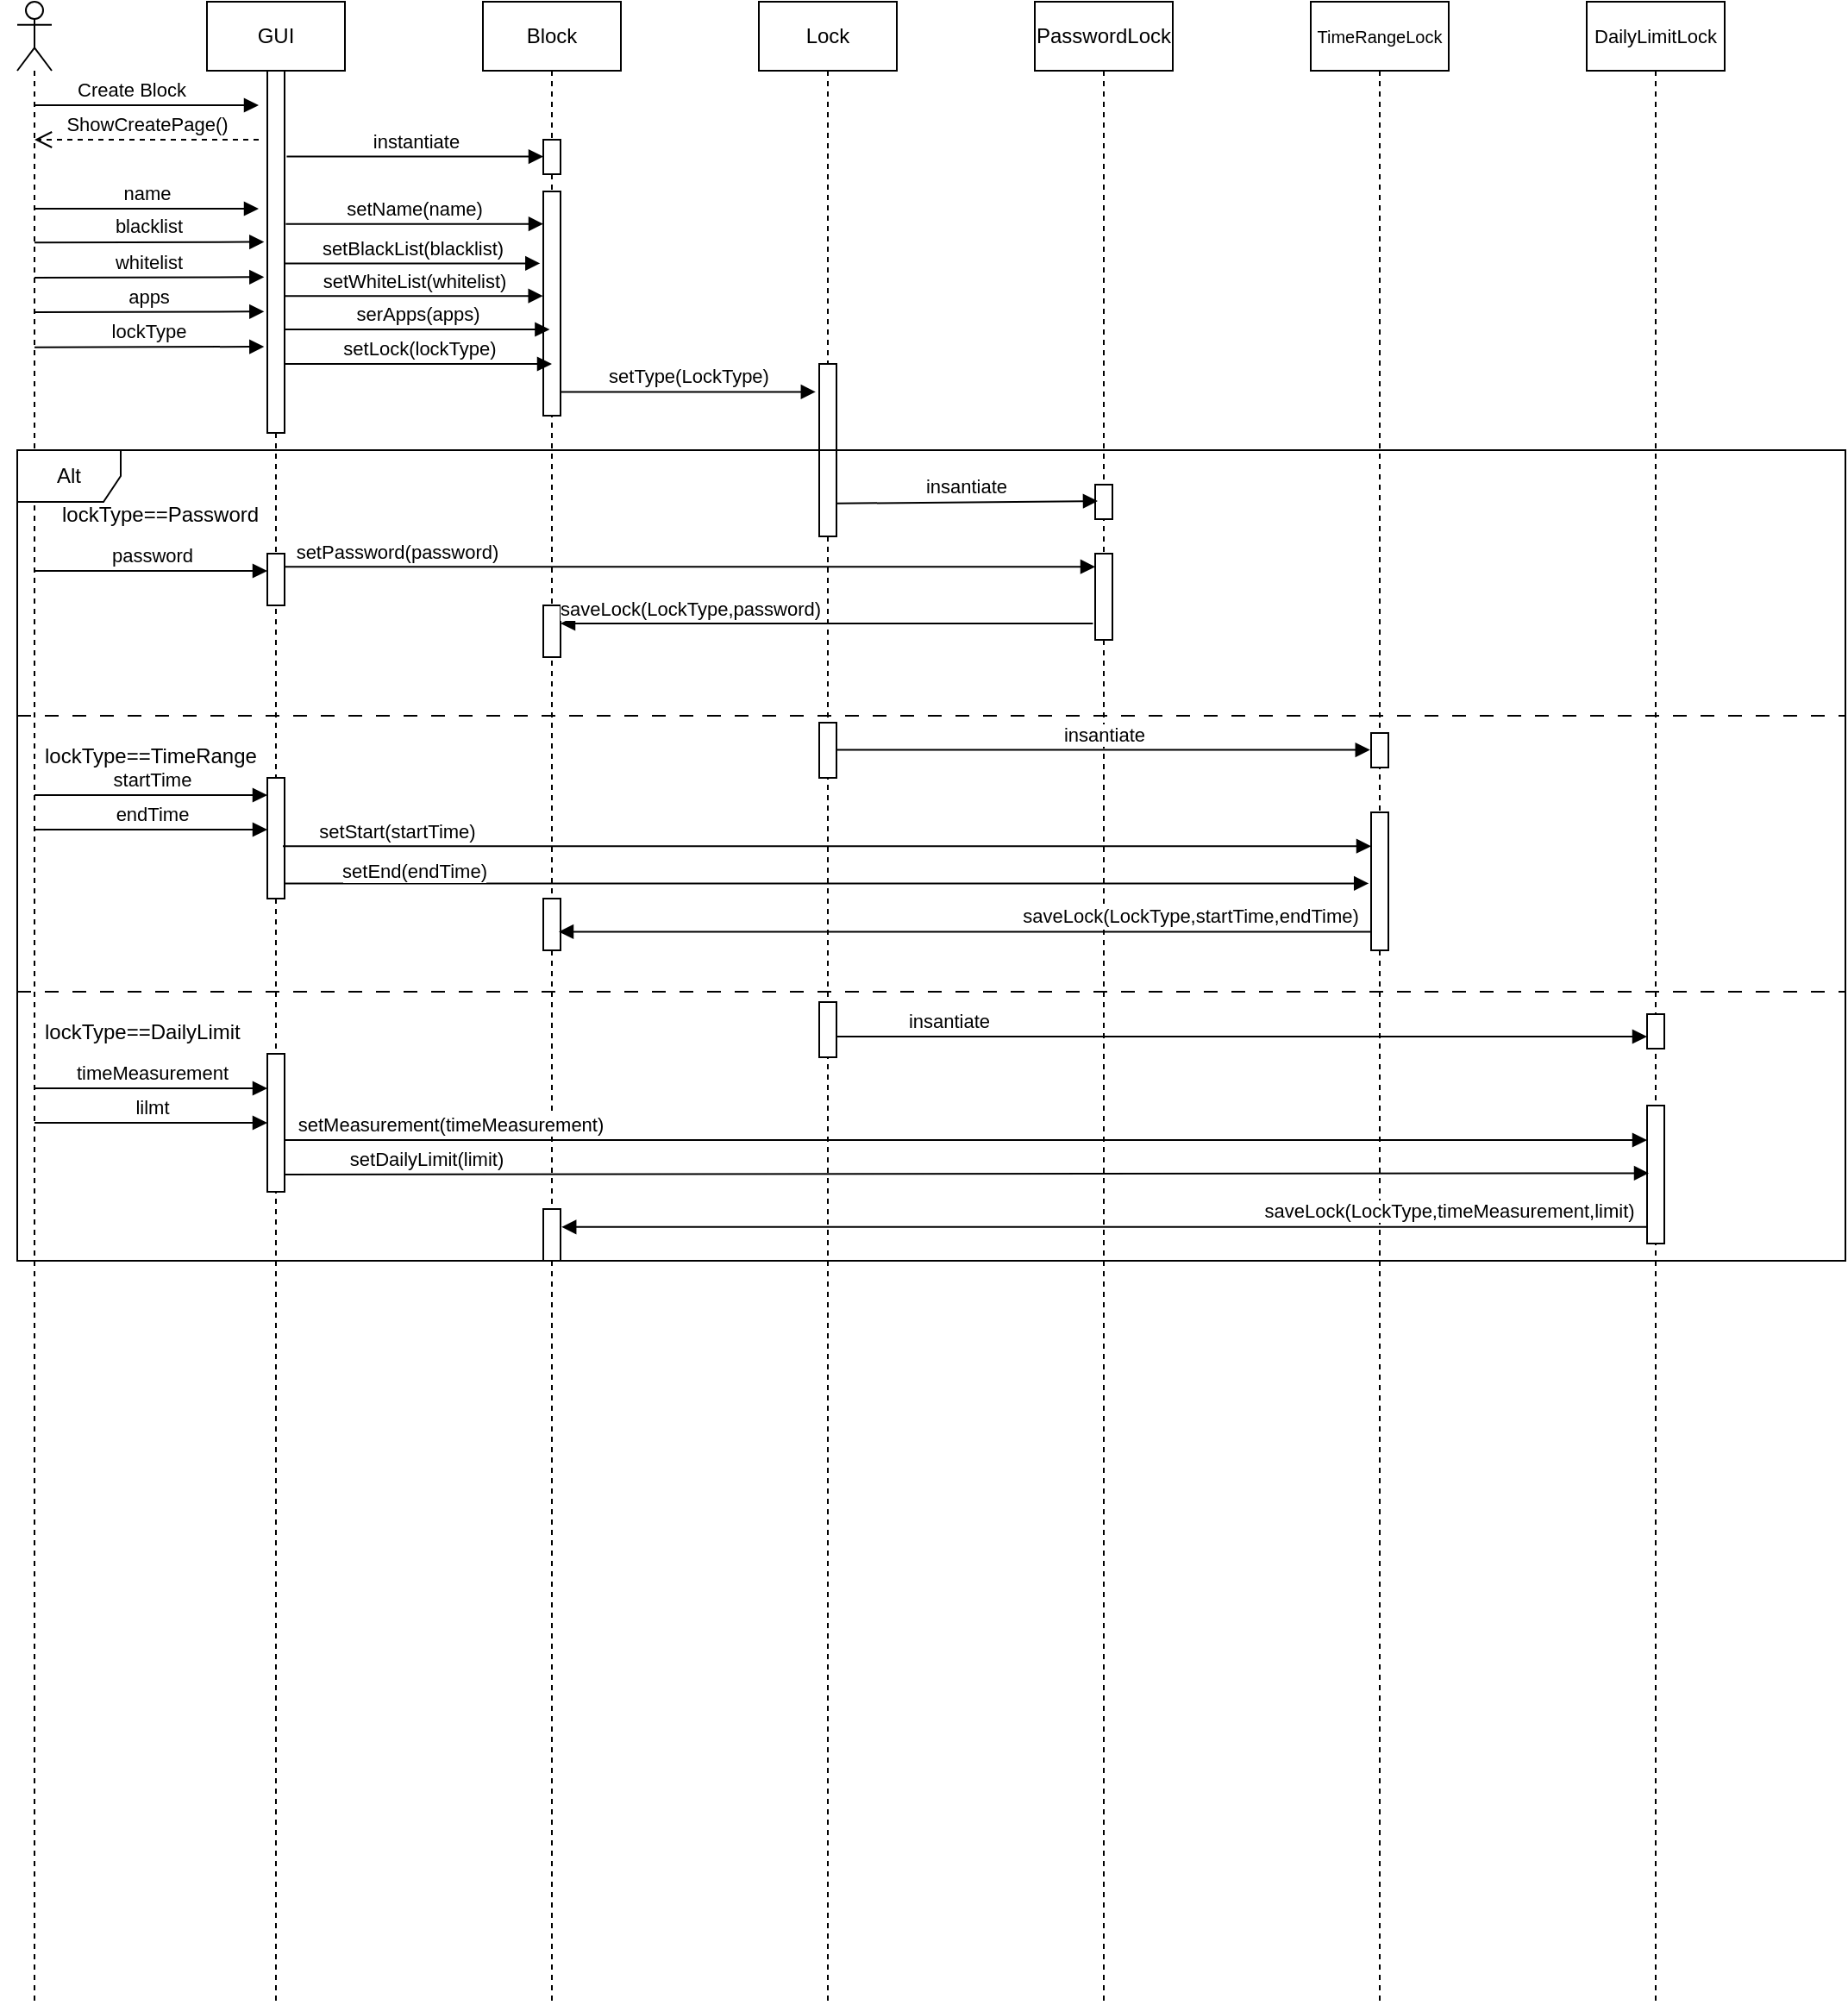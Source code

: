 <mxfile version="20.8.16" type="device"><diagram id="kgpKYQtTHZ0yAKxKKP6v" name="Page-1"><mxGraphModel dx="1050" dy="621" grid="1" gridSize="10" guides="1" tooltips="1" connect="1" arrows="1" fold="1" page="1" pageScale="1" pageWidth="850" pageHeight="1100" math="0" shadow="0"><root><mxCell id="0"/><mxCell id="1" parent="0"/><mxCell id="c8uOX6wABJy1dA_qJf4H-2" value="" style="shape=umlLifeline;participant=umlActor;perimeter=lifelinePerimeter;whiteSpace=wrap;html=1;container=1;collapsible=0;recursiveResize=0;verticalAlign=top;spacingTop=36;outlineConnect=0;" parent="1" vertex="1"><mxGeometry x="10" y="40" width="20" height="1160" as="geometry"/></mxCell><mxCell id="c8uOX6wABJy1dA_qJf4H-9" value="Create Block" style="html=1;verticalAlign=bottom;endArrow=block;rounded=0;" parent="c8uOX6wABJy1dA_qJf4H-2" edge="1"><mxGeometry x="-0.14" width="80" relative="1" as="geometry"><mxPoint x="10" y="60" as="sourcePoint"/><mxPoint x="140" y="60" as="targetPoint"/><mxPoint as="offset"/></mxGeometry></mxCell><mxCell id="c8uOX6wABJy1dA_qJf4H-19" value="ShowCreatePage()" style="html=1;verticalAlign=bottom;endArrow=open;dashed=1;endSize=8;rounded=0;" parent="c8uOX6wABJy1dA_qJf4H-2" edge="1"><mxGeometry relative="1" as="geometry"><mxPoint x="140" y="80" as="sourcePoint"/><mxPoint x="10" y="80" as="targetPoint"/></mxGeometry></mxCell><mxCell id="c8uOX6wABJy1dA_qJf4H-20" value="name" style="html=1;verticalAlign=bottom;endArrow=block;rounded=0;" parent="c8uOX6wABJy1dA_qJf4H-2" edge="1"><mxGeometry width="80" relative="1" as="geometry"><mxPoint x="10" y="120" as="sourcePoint"/><mxPoint x="140" y="120" as="targetPoint"/></mxGeometry></mxCell><mxCell id="c8uOX6wABJy1dA_qJf4H-41" value="password" style="html=1;verticalAlign=bottom;endArrow=block;rounded=0;fontSize=11;" parent="c8uOX6wABJy1dA_qJf4H-2" target="c8uOX6wABJy1dA_qJf4H-13" edge="1"><mxGeometry x="0.005" width="80" relative="1" as="geometry"><mxPoint x="10" y="330" as="sourcePoint"/><mxPoint x="90" y="330" as="targetPoint"/><mxPoint as="offset"/></mxGeometry></mxCell><mxCell id="c8uOX6wABJy1dA_qJf4H-45" value="lockType==TimeRange" style="text;strokeColor=none;fillColor=none;align=left;verticalAlign=middle;spacingTop=-1;spacingLeft=4;spacingRight=4;rotatable=0;labelPosition=right;points=[];portConstraint=eastwest;" parent="c8uOX6wABJy1dA_qJf4H-2" vertex="1"><mxGeometry x="-10" y="430" width="20" height="14" as="geometry"/></mxCell><mxCell id="c8uOX6wABJy1dA_qJf4H-3" value="GUI" style="shape=umlLifeline;perimeter=lifelinePerimeter;whiteSpace=wrap;html=1;container=1;collapsible=0;recursiveResize=0;outlineConnect=0;" parent="1" vertex="1"><mxGeometry x="120" y="40" width="80" height="1160" as="geometry"/></mxCell><mxCell id="c8uOX6wABJy1dA_qJf4H-10" value="" style="html=1;points=[];perimeter=orthogonalPerimeter;" parent="c8uOX6wABJy1dA_qJf4H-3" vertex="1"><mxGeometry x="35" y="40" width="10" height="210" as="geometry"/></mxCell><mxCell id="c8uOX6wABJy1dA_qJf4H-24" value="apps" style="html=1;verticalAlign=bottom;endArrow=block;rounded=0;entryX=-0.186;entryY=0.332;entryDx=0;entryDy=0;entryPerimeter=0;" parent="c8uOX6wABJy1dA_qJf4H-3" edge="1"><mxGeometry width="80" relative="1" as="geometry"><mxPoint x="-100" y="179.96" as="sourcePoint"/><mxPoint x="33.14" y="179.64" as="targetPoint"/></mxGeometry></mxCell><mxCell id="c8uOX6wABJy1dA_qJf4H-22" value="lockType" style="html=1;verticalAlign=bottom;endArrow=block;rounded=0;entryX=-0.186;entryY=0.332;entryDx=0;entryDy=0;entryPerimeter=0;" parent="c8uOX6wABJy1dA_qJf4H-3" edge="1"><mxGeometry width="80" relative="1" as="geometry"><mxPoint x="-100" y="200.32" as="sourcePoint"/><mxPoint x="33.14" y="200.0" as="targetPoint"/></mxGeometry></mxCell><mxCell id="c8uOX6wABJy1dA_qJf4H-13" value="" style="html=1;points=[];perimeter=orthogonalPerimeter;" parent="c8uOX6wABJy1dA_qJf4H-3" vertex="1"><mxGeometry x="35" y="320" width="10" height="30" as="geometry"/></mxCell><mxCell id="SZWHFYs9K-kE27OV2LUZ-4" value="" style="html=1;points=[];perimeter=orthogonalPerimeter;" vertex="1" parent="c8uOX6wABJy1dA_qJf4H-3"><mxGeometry x="35" y="450" width="10" height="70" as="geometry"/></mxCell><mxCell id="SZWHFYs9K-kE27OV2LUZ-14" value="lockType==DailyLimit" style="text;strokeColor=none;fillColor=none;align=left;verticalAlign=middle;spacingTop=-1;spacingLeft=4;spacingRight=4;rotatable=0;labelPosition=right;points=[];portConstraint=eastwest;" vertex="1" parent="c8uOX6wABJy1dA_qJf4H-3"><mxGeometry x="-120" y="590" width="20" height="14" as="geometry"/></mxCell><mxCell id="SZWHFYs9K-kE27OV2LUZ-18" value="" style="html=1;points=[];perimeter=orthogonalPerimeter;" vertex="1" parent="c8uOX6wABJy1dA_qJf4H-3"><mxGeometry x="35" y="610" width="10" height="80" as="geometry"/></mxCell><mxCell id="c8uOX6wABJy1dA_qJf4H-4" value="Block" style="shape=umlLifeline;perimeter=lifelinePerimeter;whiteSpace=wrap;html=1;container=1;collapsible=0;recursiveResize=0;outlineConnect=0;" parent="1" vertex="1"><mxGeometry x="280" y="40" width="80" height="1160" as="geometry"/></mxCell><mxCell id="c8uOX6wABJy1dA_qJf4H-11" value="" style="html=1;points=[];perimeter=orthogonalPerimeter;" parent="c8uOX6wABJy1dA_qJf4H-4" vertex="1"><mxGeometry x="35" y="110" width="10" height="130" as="geometry"/></mxCell><mxCell id="c8uOX6wABJy1dA_qJf4H-12" value="" style="html=1;points=[];perimeter=orthogonalPerimeter;" parent="c8uOX6wABJy1dA_qJf4H-4" vertex="1"><mxGeometry x="35" y="80" width="10" height="20" as="geometry"/></mxCell><mxCell id="c8uOX6wABJy1dA_qJf4H-43" value="" style="html=1;points=[];perimeter=orthogonalPerimeter;fontSize=11;" parent="c8uOX6wABJy1dA_qJf4H-4" vertex="1"><mxGeometry x="35" y="350" width="10" height="30" as="geometry"/></mxCell><mxCell id="SZWHFYs9K-kE27OV2LUZ-9" value="" style="html=1;points=[];perimeter=orthogonalPerimeter;fontSize=11;" vertex="1" parent="c8uOX6wABJy1dA_qJf4H-4"><mxGeometry x="35" y="520" width="10" height="30" as="geometry"/></mxCell><mxCell id="SZWHFYs9K-kE27OV2LUZ-25" value="" style="html=1;points=[];perimeter=orthogonalPerimeter;fontSize=11;" vertex="1" parent="c8uOX6wABJy1dA_qJf4H-4"><mxGeometry x="35" y="700" width="10" height="30" as="geometry"/></mxCell><mxCell id="c8uOX6wABJy1dA_qJf4H-5" value="&lt;font style=&quot;font-size: 11px;&quot;&gt;DailyLimitLock&lt;/font&gt;" style="shape=umlLifeline;perimeter=lifelinePerimeter;whiteSpace=wrap;html=1;container=1;collapsible=0;recursiveResize=0;outlineConnect=0;" parent="1" vertex="1"><mxGeometry x="920" y="40" width="80" height="1160" as="geometry"/></mxCell><mxCell id="SZWHFYs9K-kE27OV2LUZ-17" value="" style="html=1;points=[];perimeter=orthogonalPerimeter;" vertex="1" parent="c8uOX6wABJy1dA_qJf4H-5"><mxGeometry x="35" y="587" width="10" height="20" as="geometry"/></mxCell><mxCell id="SZWHFYs9K-kE27OV2LUZ-21" value="" style="html=1;points=[];perimeter=orthogonalPerimeter;" vertex="1" parent="c8uOX6wABJy1dA_qJf4H-5"><mxGeometry x="35" y="640" width="10" height="80" as="geometry"/></mxCell><mxCell id="c8uOX6wABJy1dA_qJf4H-6" value="PasswordLock" style="shape=umlLifeline;perimeter=lifelinePerimeter;whiteSpace=wrap;html=1;container=1;collapsible=0;recursiveResize=0;outlineConnect=0;" parent="1" vertex="1"><mxGeometry x="600" y="40" width="80" height="1160" as="geometry"/></mxCell><mxCell id="c8uOX6wABJy1dA_qJf4H-16" value="" style="html=1;points=[];perimeter=orthogonalPerimeter;" parent="c8uOX6wABJy1dA_qJf4H-6" vertex="1"><mxGeometry x="35" y="280" width="10" height="20" as="geometry"/></mxCell><mxCell id="c8uOX6wABJy1dA_qJf4H-15" value="" style="html=1;points=[];perimeter=orthogonalPerimeter;" parent="c8uOX6wABJy1dA_qJf4H-6" vertex="1"><mxGeometry x="35" y="320" width="10" height="50" as="geometry"/></mxCell><mxCell id="c8uOX6wABJy1dA_qJf4H-7" value="Lock" style="shape=umlLifeline;perimeter=lifelinePerimeter;whiteSpace=wrap;html=1;container=1;collapsible=0;recursiveResize=0;outlineConnect=0;" parent="1" vertex="1"><mxGeometry x="440" y="40" width="80" height="1160" as="geometry"/></mxCell><mxCell id="c8uOX6wABJy1dA_qJf4H-14" value="" style="html=1;points=[];perimeter=orthogonalPerimeter;" parent="c8uOX6wABJy1dA_qJf4H-7" vertex="1"><mxGeometry x="35" y="210" width="10" height="100" as="geometry"/></mxCell><mxCell id="c8uOX6wABJy1dA_qJf4H-49" value="" style="html=1;points=[];perimeter=orthogonalPerimeter;fontSize=11;" parent="c8uOX6wABJy1dA_qJf4H-7" vertex="1"><mxGeometry x="35" y="418" width="10" height="32" as="geometry"/></mxCell><mxCell id="SZWHFYs9K-kE27OV2LUZ-15" value="" style="html=1;points=[];perimeter=orthogonalPerimeter;fontSize=11;" vertex="1" parent="c8uOX6wABJy1dA_qJf4H-7"><mxGeometry x="35" y="580" width="10" height="32" as="geometry"/></mxCell><mxCell id="SZWHFYs9K-kE27OV2LUZ-23" value="setMeasurement(timeMeasurement)" style="html=1;verticalAlign=bottom;endArrow=block;rounded=0;fontSize=11;exitX=0.9;exitY=0.566;exitDx=0;exitDy=0;exitPerimeter=0;" edge="1" parent="c8uOX6wABJy1dA_qJf4H-7" target="SZWHFYs9K-kE27OV2LUZ-21"><mxGeometry x="-0.758" width="80" relative="1" as="geometry"><mxPoint x="-275.5" y="660.0" as="sourcePoint"/><mxPoint x="355.5" y="660.0" as="targetPoint"/><mxPoint x="1" as="offset"/></mxGeometry></mxCell><mxCell id="c8uOX6wABJy1dA_qJf4H-8" value="&lt;font style=&quot;font-size: 10px;&quot;&gt;TimeRangeLock&lt;/font&gt;" style="shape=umlLifeline;perimeter=lifelinePerimeter;whiteSpace=wrap;html=1;container=1;collapsible=0;recursiveResize=0;outlineConnect=0;" parent="1" vertex="1"><mxGeometry x="760" y="40" width="80" height="1160" as="geometry"/></mxCell><mxCell id="c8uOX6wABJy1dA_qJf4H-51" value="" style="html=1;points=[];perimeter=orthogonalPerimeter;" parent="c8uOX6wABJy1dA_qJf4H-8" vertex="1"><mxGeometry x="35" y="424" width="10" height="20" as="geometry"/></mxCell><mxCell id="SZWHFYs9K-kE27OV2LUZ-6" value="" style="html=1;points=[];perimeter=orthogonalPerimeter;" vertex="1" parent="c8uOX6wABJy1dA_qJf4H-8"><mxGeometry x="35" y="470" width="10" height="80" as="geometry"/></mxCell><mxCell id="c8uOX6wABJy1dA_qJf4H-21" value="blacklist" style="html=1;verticalAlign=bottom;endArrow=block;rounded=0;entryX=-0.186;entryY=0.332;entryDx=0;entryDy=0;entryPerimeter=0;" parent="1" edge="1"><mxGeometry width="80" relative="1" as="geometry"><mxPoint x="20" y="179.61" as="sourcePoint"/><mxPoint x="153.14" y="179.29" as="targetPoint"/></mxGeometry></mxCell><mxCell id="c8uOX6wABJy1dA_qJf4H-23" value="whitelist" style="html=1;verticalAlign=bottom;endArrow=block;rounded=0;entryX=-0.186;entryY=0.332;entryDx=0;entryDy=0;entryPerimeter=0;" parent="1" edge="1"><mxGeometry width="80" relative="1" as="geometry"><mxPoint x="20" y="199.96" as="sourcePoint"/><mxPoint x="153.14" y="199.64" as="targetPoint"/></mxGeometry></mxCell><mxCell id="c8uOX6wABJy1dA_qJf4H-25" value="setName(name)" style="html=1;verticalAlign=bottom;endArrow=block;rounded=0;exitX=1.071;exitY=0.423;exitDx=0;exitDy=0;exitPerimeter=0;" parent="1" source="c8uOX6wABJy1dA_qJf4H-10" target="c8uOX6wABJy1dA_qJf4H-11" edge="1"><mxGeometry width="80" relative="1" as="geometry"><mxPoint x="170" y="170" as="sourcePoint"/><mxPoint x="303.14" y="170.0" as="targetPoint"/></mxGeometry></mxCell><mxCell id="c8uOX6wABJy1dA_qJf4H-30" value="setBlackList(blacklist)" style="html=1;verticalAlign=bottom;endArrow=block;rounded=0;entryX=-0.186;entryY=0.321;entryDx=0;entryDy=0;entryPerimeter=0;" parent="1" source="c8uOX6wABJy1dA_qJf4H-10" target="c8uOX6wABJy1dA_qJf4H-11" edge="1"><mxGeometry width="80" relative="1" as="geometry"><mxPoint x="180" y="190" as="sourcePoint"/><mxPoint x="320" y="190" as="targetPoint"/></mxGeometry></mxCell><mxCell id="c8uOX6wABJy1dA_qJf4H-31" value="setWhiteList(whitelist)" style="html=1;verticalAlign=bottom;endArrow=block;rounded=0;entryX=-0.014;entryY=0.466;entryDx=0;entryDy=0;entryPerimeter=0;" parent="1" source="c8uOX6wABJy1dA_qJf4H-10" target="c8uOX6wABJy1dA_qJf4H-11" edge="1"><mxGeometry width="80" relative="1" as="geometry"><mxPoint x="170" y="209.64" as="sourcePoint"/><mxPoint x="309" y="209.64" as="targetPoint"/></mxGeometry></mxCell><mxCell id="c8uOX6wABJy1dA_qJf4H-32" value="serApps(apps)" style="html=1;verticalAlign=bottom;endArrow=block;rounded=0;" parent="1" source="c8uOX6wABJy1dA_qJf4H-10" edge="1"><mxGeometry width="80" relative="1" as="geometry"><mxPoint x="170.0" y="230" as="sourcePoint"/><mxPoint x="318.71" y="230" as="targetPoint"/></mxGeometry></mxCell><mxCell id="c8uOX6wABJy1dA_qJf4H-33" value="setLock(lockType)" style="html=1;verticalAlign=bottom;endArrow=block;rounded=0;" parent="1" source="c8uOX6wABJy1dA_qJf4H-10" edge="1"><mxGeometry width="80" relative="1" as="geometry"><mxPoint x="170.0" y="250" as="sourcePoint"/><mxPoint x="320" y="250" as="targetPoint"/></mxGeometry></mxCell><mxCell id="c8uOX6wABJy1dA_qJf4H-34" value="setType(LockType)" style="html=1;verticalAlign=bottom;endArrow=block;rounded=0;entryX=-0.209;entryY=0.162;entryDx=0;entryDy=0;entryPerimeter=0;" parent="1" source="c8uOX6wABJy1dA_qJf4H-11" target="c8uOX6wABJy1dA_qJf4H-14" edge="1"><mxGeometry width="80" relative="1" as="geometry"><mxPoint x="350" y="270" as="sourcePoint"/><mxPoint x="460" y="270" as="targetPoint"/></mxGeometry></mxCell><mxCell id="c8uOX6wABJy1dA_qJf4H-35" value="Alt" style="shape=umlFrame;whiteSpace=wrap;html=1;movable=1;resizable=1;rotatable=1;deletable=1;editable=1;connectable=1;" parent="1" vertex="1"><mxGeometry x="10" y="300" width="1060" height="470" as="geometry"/></mxCell><mxCell id="c8uOX6wABJy1dA_qJf4H-36" value="lockType==Password" style="text;strokeColor=none;fillColor=none;align=left;verticalAlign=middle;spacingTop=-1;spacingLeft=4;spacingRight=4;rotatable=0;labelPosition=right;points=[];portConstraint=eastwest;" parent="1" vertex="1"><mxGeometry x="10" y="330" width="20" height="14" as="geometry"/></mxCell><mxCell id="c8uOX6wABJy1dA_qJf4H-37" value="" style="line;strokeWidth=1;fillColor=none;align=left;verticalAlign=middle;spacingTop=-1;spacingLeft=3;spacingRight=3;rotatable=0;labelPosition=right;points=[];portConstraint=eastwest;strokeColor=inherit;dashed=1;dashPattern=8 8;" parent="1" vertex="1"><mxGeometry x="10" y="450" width="1060" height="8" as="geometry"/></mxCell><mxCell id="c8uOX6wABJy1dA_qJf4H-38" value="instantiate" style="html=1;verticalAlign=bottom;endArrow=block;rounded=0;exitX=1.122;exitY=0.237;exitDx=0;exitDy=0;exitPerimeter=0;" parent="1" source="c8uOX6wABJy1dA_qJf4H-10" target="c8uOX6wABJy1dA_qJf4H-12" edge="1"><mxGeometry width="80" relative="1" as="geometry"><mxPoint x="170" y="130" as="sourcePoint"/><mxPoint x="250" y="130" as="targetPoint"/></mxGeometry></mxCell><mxCell id="c8uOX6wABJy1dA_qJf4H-39" value="insantiate" style="html=1;verticalAlign=bottom;endArrow=block;rounded=0;exitX=0.983;exitY=0.809;exitDx=0;exitDy=0;exitPerimeter=0;entryX=0.148;entryY=0.476;entryDx=0;entryDy=0;entryPerimeter=0;" parent="1" source="c8uOX6wABJy1dA_qJf4H-14" target="c8uOX6wABJy1dA_qJf4H-16" edge="1"><mxGeometry x="-0.002" width="80" relative="1" as="geometry"><mxPoint x="490" y="330" as="sourcePoint"/><mxPoint x="620" y="330" as="targetPoint"/><mxPoint as="offset"/></mxGeometry></mxCell><mxCell id="c8uOX6wABJy1dA_qJf4H-40" value="setPassword(password)" style="html=1;verticalAlign=bottom;endArrow=block;rounded=0;exitX=0.983;exitY=0.254;exitDx=0;exitDy=0;exitPerimeter=0;" parent="1" source="c8uOX6wABJy1dA_qJf4H-13" target="c8uOX6wABJy1dA_qJf4H-15" edge="1"><mxGeometry x="-0.723" width="80" relative="1" as="geometry"><mxPoint x="170" y="380" as="sourcePoint"/><mxPoint x="600" y="380" as="targetPoint"/><mxPoint as="offset"/></mxGeometry></mxCell><mxCell id="c8uOX6wABJy1dA_qJf4H-44" value="saveLock(LockType,password)" style="html=1;verticalAlign=bottom;endArrow=block;rounded=0;fontSize=11;exitX=-0.13;exitY=0.81;exitDx=0;exitDy=0;exitPerimeter=0;" parent="1" source="c8uOX6wABJy1dA_qJf4H-15" target="c8uOX6wABJy1dA_qJf4H-43" edge="1"><mxGeometry x="0.514" width="80" relative="1" as="geometry"><mxPoint x="630" y="400" as="sourcePoint"/><mxPoint x="550" y="400" as="targetPoint"/><mxPoint as="offset"/></mxGeometry></mxCell><mxCell id="c8uOX6wABJy1dA_qJf4H-50" value="insantiate" style="html=1;verticalAlign=bottom;endArrow=block;rounded=0;entryX=-0.061;entryY=0.489;entryDx=0;entryDy=0;entryPerimeter=0;" parent="1" source="c8uOX6wABJy1dA_qJf4H-49" target="c8uOX6wABJy1dA_qJf4H-51" edge="1"><mxGeometry x="-0.002" width="80" relative="1" as="geometry"><mxPoint x="480.0" y="481.38" as="sourcePoint"/><mxPoint x="631.65" y="480" as="targetPoint"/><mxPoint as="offset"/></mxGeometry></mxCell><mxCell id="SZWHFYs9K-kE27OV2LUZ-1" value="" style="line;strokeWidth=1;fillColor=none;align=left;verticalAlign=middle;spacingTop=-1;spacingLeft=3;spacingRight=3;rotatable=0;labelPosition=right;points=[];portConstraint=eastwest;strokeColor=inherit;dashed=1;dashPattern=8 8;" vertex="1" parent="1"><mxGeometry x="10" y="610" width="1060" height="8" as="geometry"/></mxCell><mxCell id="SZWHFYs9K-kE27OV2LUZ-2" value="startTime" style="html=1;verticalAlign=bottom;endArrow=block;rounded=0;fontSize=11;" edge="1" parent="1"><mxGeometry x="0.005" width="80" relative="1" as="geometry"><mxPoint x="20" y="500" as="sourcePoint"/><mxPoint x="155" y="500" as="targetPoint"/><mxPoint as="offset"/></mxGeometry></mxCell><mxCell id="SZWHFYs9K-kE27OV2LUZ-5" value="endTime" style="html=1;verticalAlign=bottom;endArrow=block;rounded=0;fontSize=11;" edge="1" parent="1"><mxGeometry x="0.005" width="80" relative="1" as="geometry"><mxPoint x="20" y="520" as="sourcePoint"/><mxPoint x="155" y="520" as="targetPoint"/><mxPoint as="offset"/></mxGeometry></mxCell><mxCell id="SZWHFYs9K-kE27OV2LUZ-8" value="setStart(startTime)" style="html=1;verticalAlign=bottom;endArrow=block;rounded=0;fontSize=11;exitX=0.9;exitY=0.566;exitDx=0;exitDy=0;exitPerimeter=0;" edge="1" parent="1" source="SZWHFYs9K-kE27OV2LUZ-4" target="SZWHFYs9K-kE27OV2LUZ-6"><mxGeometry x="-0.791" width="80" relative="1" as="geometry"><mxPoint x="170" y="530" as="sourcePoint"/><mxPoint x="305" y="530" as="targetPoint"/><mxPoint as="offset"/></mxGeometry></mxCell><mxCell id="SZWHFYs9K-kE27OV2LUZ-7" value="setEnd(endTime)" style="html=1;verticalAlign=bottom;endArrow=block;rounded=0;fontSize=11;entryX=-0.14;entryY=0.515;entryDx=0;entryDy=0;entryPerimeter=0;" edge="1" parent="1" source="SZWHFYs9K-kE27OV2LUZ-4" target="SZWHFYs9K-kE27OV2LUZ-6"><mxGeometry x="-0.762" y="-2" width="80" relative="1" as="geometry"><mxPoint x="170" y="549" as="sourcePoint"/><mxPoint x="790" y="550" as="targetPoint"/><mxPoint as="offset"/></mxGeometry></mxCell><mxCell id="SZWHFYs9K-kE27OV2LUZ-11" value="saveLock(LockType,startTime,endTime)" style="html=1;verticalAlign=bottom;endArrow=block;rounded=0;fontSize=11;entryX=0.9;entryY=0.64;entryDx=0;entryDy=0;entryPerimeter=0;" edge="1" parent="1" source="SZWHFYs9K-kE27OV2LUZ-6" target="SZWHFYs9K-kE27OV2LUZ-9"><mxGeometry x="-0.554" width="80" relative="1" as="geometry"><mxPoint x="658.7" y="580" as="sourcePoint"/><mxPoint x="330" y="580" as="targetPoint"/><mxPoint as="offset"/></mxGeometry></mxCell><mxCell id="SZWHFYs9K-kE27OV2LUZ-16" value="insantiate" style="html=1;verticalAlign=bottom;endArrow=block;rounded=0;" edge="1" parent="1" target="SZWHFYs9K-kE27OV2LUZ-17"><mxGeometry x="-0.725" width="80" relative="1" as="geometry"><mxPoint x="485.31" y="640" as="sourcePoint"/><mxPoint x="794.7" y="640" as="targetPoint"/><mxPoint as="offset"/></mxGeometry></mxCell><mxCell id="SZWHFYs9K-kE27OV2LUZ-19" value="timeMeasurement" style="html=1;verticalAlign=bottom;endArrow=block;rounded=0;fontSize=11;" edge="1" parent="1"><mxGeometry x="0.005" width="80" relative="1" as="geometry"><mxPoint x="20" y="670" as="sourcePoint"/><mxPoint x="155" y="670" as="targetPoint"/><mxPoint as="offset"/></mxGeometry></mxCell><mxCell id="SZWHFYs9K-kE27OV2LUZ-20" value="lilmt" style="html=1;verticalAlign=bottom;endArrow=block;rounded=0;fontSize=11;" edge="1" parent="1"><mxGeometry x="0.005" width="80" relative="1" as="geometry"><mxPoint x="20" y="690" as="sourcePoint"/><mxPoint x="155" y="690" as="targetPoint"/><mxPoint as="offset"/></mxGeometry></mxCell><mxCell id="SZWHFYs9K-kE27OV2LUZ-24" value="setDailyLimit(limit)" style="html=1;verticalAlign=bottom;endArrow=block;rounded=0;fontSize=11;exitX=0.9;exitY=0.566;exitDx=0;exitDy=0;exitPerimeter=0;entryX=0.1;entryY=0.49;entryDx=0;entryDy=0;entryPerimeter=0;" edge="1" parent="1" target="SZWHFYs9K-kE27OV2LUZ-21"><mxGeometry x="-0.791" width="80" relative="1" as="geometry"><mxPoint x="164.5" y="720.0" as="sourcePoint"/><mxPoint x="795.5" y="720.0" as="targetPoint"/><mxPoint as="offset"/></mxGeometry></mxCell><mxCell id="SZWHFYs9K-kE27OV2LUZ-26" value="saveLock(LockType,timeMeasurement,limit)" style="html=1;verticalAlign=bottom;endArrow=block;rounded=0;fontSize=11;entryX=1.06;entryY=0.347;entryDx=0;entryDy=0;entryPerimeter=0;" edge="1" parent="1" source="SZWHFYs9K-kE27OV2LUZ-21" target="SZWHFYs9K-kE27OV2LUZ-25"><mxGeometry x="-0.635" width="80" relative="1" as="geometry"><mxPoint x="941" y="750" as="sourcePoint"/><mxPoint x="470" y="750" as="targetPoint"/><mxPoint as="offset"/></mxGeometry></mxCell></root></mxGraphModel></diagram></mxfile>
